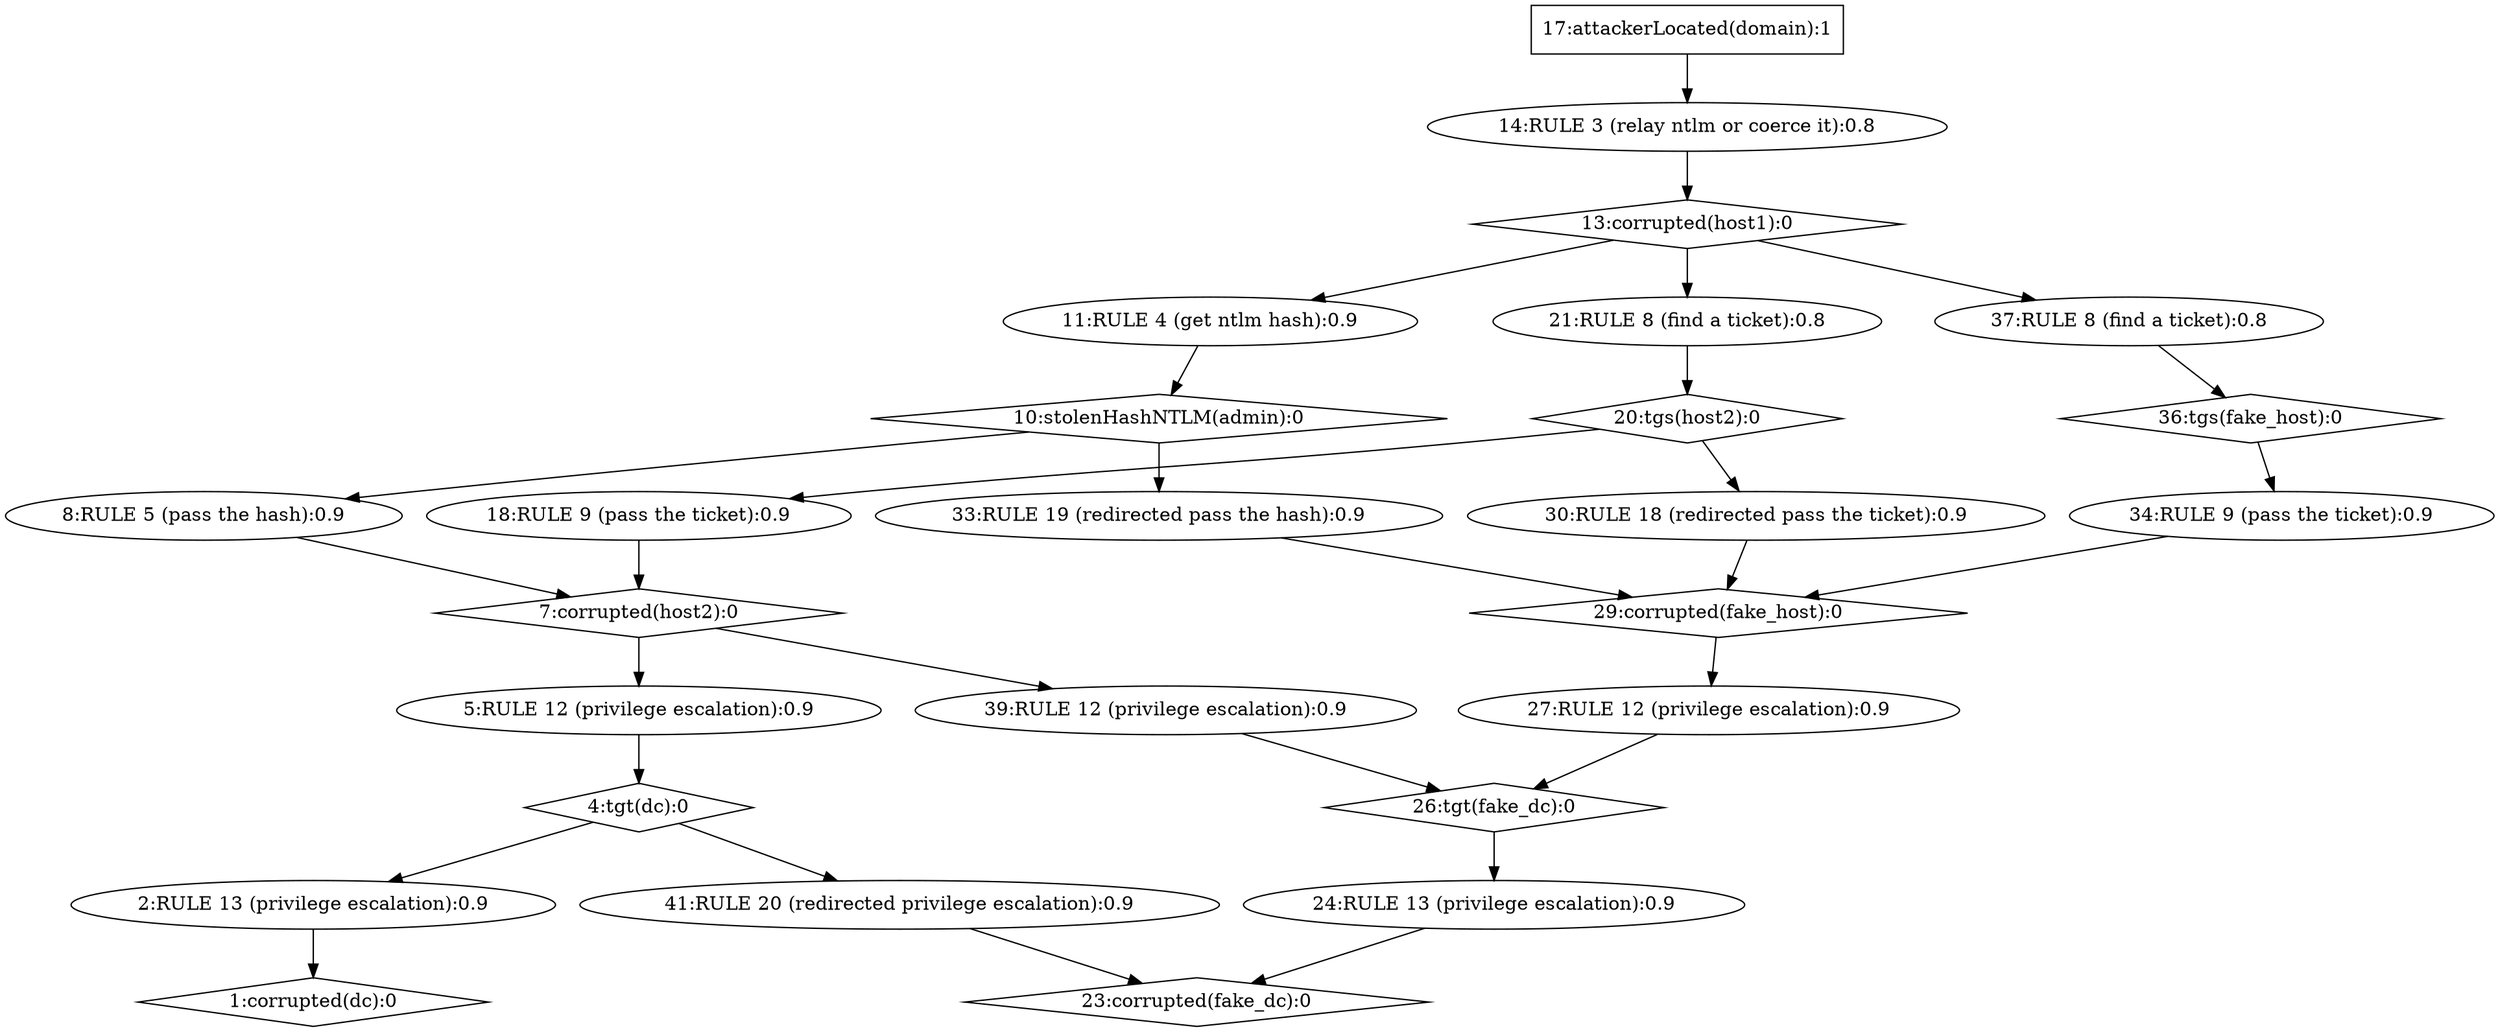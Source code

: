 strict digraph G {
  1 [ label="1:corrupted(dc):0" shape="diamond" CVE="null" ];
  2 [ label="2:RULE 13 (privilege escalation):0.9" shape="ellipse" CVE="exploit_tgt" ];
  3 [ label="4:tgt(dc):0" shape="diamond" CVE="null" ];
  4 [ label="5:RULE 12 (privilege escalation):0.9" shape="ellipse" CVE="asks_kerberos_ticket" ];
  5 [ label="7:corrupted(host2):0" shape="diamond" CVE="null" ];
  6 [ label="8:RULE 5 (pass the hash):0.9" shape="ellipse" CVE="default_admin_pth" ];
  7 [ label="10:stolenHashNTLM(admin):0" shape="diamond" CVE="null" ];
  8 [ label="11:RULE 4 (get ntlm hash):0.9" shape="ellipse" CVE="ntlm_hash" ];
  9 [ label="13:corrupted(host1):0" shape="diamond" CVE="null" ];
  10 [ label="14:RULE 3 (relay ntlm or coerce it):0.8" shape="ellipse" CVE="relay_ntlm_bot" ];
  11 [ label="17:attackerLocated(domain):1" shape="box" CVE="null" ];
  12 [ label="18:RULE 9 (pass the ticket):0.9" shape="ellipse" CVE="ptt" ];
  13 [ label="20:tgs(host2):0" shape="diamond" CVE="null" ];
  14 [ label="21:RULE 8 (find a ticket):0.8" shape="ellipse" CVE="tgs" ];
  15 [ label="23:corrupted(fake_dc):0" shape="diamond" CVE="null" ];
  16 [ label="24:RULE 13 (privilege escalation):0.9" shape="ellipse" CVE="exploit_tgt" ];
  17 [ label="26:tgt(fake_dc):0" shape="diamond" CVE="null" ];
  18 [ label="27:RULE 12 (privilege escalation):0.9" shape="ellipse" CVE="asks_kerberos_ticket" ];
  19 [ label="29:corrupted(fake_host):0" shape="diamond" CVE="null" ];
  20 [ label="30:RULE 18 (redirected pass the ticket):0.9" shape="ellipse" CVE="ptt" ];
  21 [ label="33:RULE 19 (redirected pass the hash):0.9" shape="ellipse" CVE="default_admin_pth" ];
  22 [ label="34:RULE 9 (pass the ticket):0.9" shape="ellipse" CVE="ptt" ];
  23 [ label="36:tgs(fake_host):0" shape="diamond" CVE="null" ];
  24 [ label="37:RULE 8 (find a ticket):0.8" shape="ellipse" CVE="tgs" ];
  25 [ label="39:RULE 12 (privilege escalation):0.9" shape="ellipse" CVE="asks_kerberos_ticket" ];
  26 [ label="41:RULE 20 (redirected privilege escalation):0.9" shape="ellipse" CVE="exploit_tgt" ];
  11 -> 10 [ color="black" ];
  10 -> 9 [ color="black" ];
  9 -> 8 [ color="black" ];
  8 -> 7 [ color="black" ];
  7 -> 6 [ color="black" ];
  6 -> 5 [ color="black" ];
  9 -> 14 [ color="black" ];
  14 -> 13 [ color="black" ];
  13 -> 12 [ color="black" ];
  12 -> 5 [ color="black" ];
  5 -> 4 [ color="black" ];
  4 -> 3 [ color="black" ];
  3 -> 2 [ color="black" ];
  2 -> 1 [ color="black" ];
  13 -> 20 [ color="black" ];
  20 -> 19 [ color="black" ];
  7 -> 21 [ color="black" ];
  21 -> 19 [ color="black" ];
  9 -> 24 [ color="black" ];
  24 -> 23 [ color="black" ];
  23 -> 22 [ color="black" ];
  22 -> 19 [ color="black" ];
  19 -> 18 [ color="black" ];
  18 -> 17 [ color="black" ];
  5 -> 25 [ color="black" ];
  25 -> 17 [ color="black" ];
  17 -> 16 [ color="black" ];
  16 -> 15 [ color="black" ];
  3 -> 26 [ color="black" ];
  26 -> 15 [ color="black" ];
}
